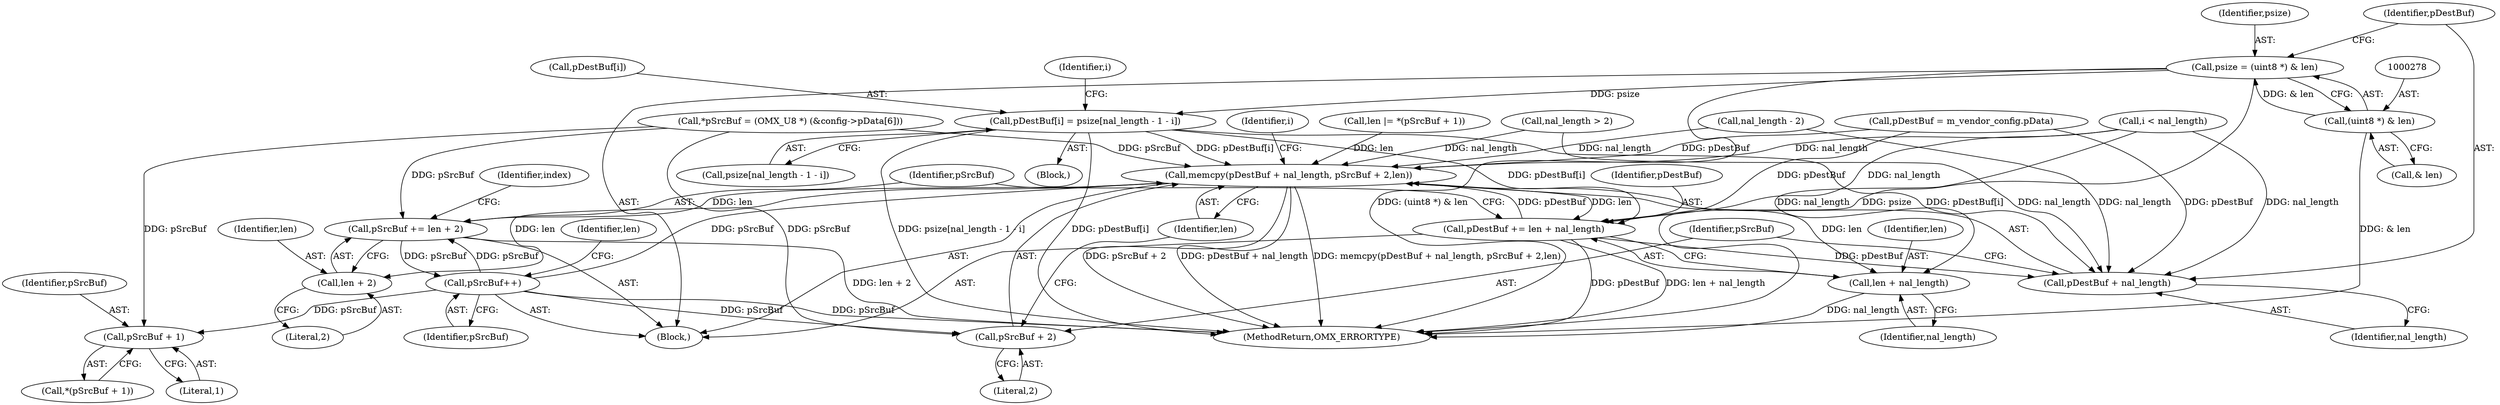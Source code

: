 digraph "0_Android_560ccdb509a7b86186fac0fce1b25bd9a3e6a6e8_1@array" {
"1000300" [label="(Call,pDestBuf[i] = psize[nal_length - 1 - i])"];
"1000275" [label="(Call,psize = (uint8 *) & len)"];
"1000277" [label="(Call,(uint8 *) & len)"];
"1000281" [label="(Call,memcpy(pDestBuf + nal_length, pSrcBuf + 2,len))"];
"1000311" [label="(Call,pDestBuf += len + nal_length)"];
"1000282" [label="(Call,pDestBuf + nal_length)"];
"1000313" [label="(Call,len + nal_length)"];
"1000316" [label="(Call,pSrcBuf += len + 2)"];
"1000323" [label="(Call,pSrcBuf++)"];
"1000272" [label="(Call,pSrcBuf + 1)"];
"1000285" [label="(Call,pSrcBuf + 2)"];
"1000318" [label="(Call,len + 2)"];
"1000285" [label="(Call,pSrcBuf + 2)"];
"1000292" [label="(Identifier,i)"];
"1000279" [label="(Call,& len)"];
"1000188" [label="(Call,*pSrcBuf = (OMX_U8 *) (&config->pData[6]))"];
"1000326" [label="(Identifier,len)"];
"1000287" [label="(Literal,2)"];
"1000316" [label="(Call,pSrcBuf += len + 2)"];
"1000315" [label="(Identifier,nal_length)"];
"1000319" [label="(Identifier,len)"];
"1000258" [label="(Block,)"];
"1000311" [label="(Call,pDestBuf += len + nal_length)"];
"1000281" [label="(Call,memcpy(pDestBuf + nal_length, pSrcBuf + 2,len))"];
"1000314" [label="(Identifier,len)"];
"1000273" [label="(Identifier,pSrcBuf)"];
"1000294" [label="(Call,i < nal_length)"];
"1000301" [label="(Call,pDestBuf[i])"];
"1000284" [label="(Identifier,nal_length)"];
"1000277" [label="(Call,(uint8 *) & len)"];
"1000323" [label="(Call,pSrcBuf++)"];
"1000286" [label="(Identifier,pSrcBuf)"];
"1000271" [label="(Call,*(pSrcBuf + 1))"];
"1000298" [label="(Identifier,i)"];
"1000312" [label="(Identifier,pDestBuf)"];
"1000299" [label="(Block,)"];
"1000320" [label="(Literal,2)"];
"1000183" [label="(Call,nal_length - 2)"];
"1000300" [label="(Call,pDestBuf[i] = psize[nal_length - 1 - i])"];
"1000304" [label="(Call,psize[nal_length - 1 - i])"];
"1000322" [label="(Identifier,index)"];
"1000282" [label="(Call,pDestBuf + nal_length)"];
"1000275" [label="(Call,psize = (uint8 *) & len)"];
"1001056" [label="(MethodReturn,OMX_ERRORTYPE)"];
"1000269" [label="(Call,len |= *(pSrcBuf + 1))"];
"1000272" [label="(Call,pSrcBuf + 1)"];
"1000283" [label="(Identifier,pDestBuf)"];
"1000176" [label="(Call,nal_length > 2)"];
"1000288" [label="(Identifier,len)"];
"1000274" [label="(Literal,1)"];
"1000313" [label="(Call,len + nal_length)"];
"1000276" [label="(Identifier,psize)"];
"1000234" [label="(Call,pDestBuf = m_vendor_config.pData)"];
"1000317" [label="(Identifier,pSrcBuf)"];
"1000324" [label="(Identifier,pSrcBuf)"];
"1000318" [label="(Call,len + 2)"];
"1000300" -> "1000299"  [label="AST: "];
"1000300" -> "1000304"  [label="CFG: "];
"1000301" -> "1000300"  [label="AST: "];
"1000304" -> "1000300"  [label="AST: "];
"1000298" -> "1000300"  [label="CFG: "];
"1000300" -> "1001056"  [label="DDG: psize[nal_length - 1 - i]"];
"1000300" -> "1001056"  [label="DDG: pDestBuf[i]"];
"1000300" -> "1000281"  [label="DDG: pDestBuf[i]"];
"1000300" -> "1000282"  [label="DDG: pDestBuf[i]"];
"1000275" -> "1000300"  [label="DDG: psize"];
"1000300" -> "1000311"  [label="DDG: pDestBuf[i]"];
"1000275" -> "1000258"  [label="AST: "];
"1000275" -> "1000277"  [label="CFG: "];
"1000276" -> "1000275"  [label="AST: "];
"1000277" -> "1000275"  [label="AST: "];
"1000283" -> "1000275"  [label="CFG: "];
"1000275" -> "1001056"  [label="DDG: psize"];
"1000275" -> "1001056"  [label="DDG: (uint8 *) & len"];
"1000277" -> "1000275"  [label="DDG: & len"];
"1000277" -> "1000279"  [label="CFG: "];
"1000278" -> "1000277"  [label="AST: "];
"1000279" -> "1000277"  [label="AST: "];
"1000277" -> "1001056"  [label="DDG: & len"];
"1000281" -> "1000258"  [label="AST: "];
"1000281" -> "1000288"  [label="CFG: "];
"1000282" -> "1000281"  [label="AST: "];
"1000285" -> "1000281"  [label="AST: "];
"1000288" -> "1000281"  [label="AST: "];
"1000292" -> "1000281"  [label="CFG: "];
"1000281" -> "1001056"  [label="DDG: pSrcBuf + 2"];
"1000281" -> "1001056"  [label="DDG: pDestBuf + nal_length"];
"1000281" -> "1001056"  [label="DDG: memcpy(pDestBuf + nal_length, pSrcBuf + 2,len)"];
"1000311" -> "1000281"  [label="DDG: pDestBuf"];
"1000234" -> "1000281"  [label="DDG: pDestBuf"];
"1000183" -> "1000281"  [label="DDG: nal_length"];
"1000176" -> "1000281"  [label="DDG: nal_length"];
"1000294" -> "1000281"  [label="DDG: nal_length"];
"1000188" -> "1000281"  [label="DDG: pSrcBuf"];
"1000323" -> "1000281"  [label="DDG: pSrcBuf"];
"1000269" -> "1000281"  [label="DDG: len"];
"1000281" -> "1000311"  [label="DDG: len"];
"1000281" -> "1000313"  [label="DDG: len"];
"1000281" -> "1000316"  [label="DDG: len"];
"1000281" -> "1000318"  [label="DDG: len"];
"1000311" -> "1000258"  [label="AST: "];
"1000311" -> "1000313"  [label="CFG: "];
"1000312" -> "1000311"  [label="AST: "];
"1000313" -> "1000311"  [label="AST: "];
"1000317" -> "1000311"  [label="CFG: "];
"1000311" -> "1001056"  [label="DDG: pDestBuf"];
"1000311" -> "1001056"  [label="DDG: len + nal_length"];
"1000311" -> "1000282"  [label="DDG: pDestBuf"];
"1000294" -> "1000311"  [label="DDG: nal_length"];
"1000234" -> "1000311"  [label="DDG: pDestBuf"];
"1000282" -> "1000284"  [label="CFG: "];
"1000283" -> "1000282"  [label="AST: "];
"1000284" -> "1000282"  [label="AST: "];
"1000286" -> "1000282"  [label="CFG: "];
"1000234" -> "1000282"  [label="DDG: pDestBuf"];
"1000183" -> "1000282"  [label="DDG: nal_length"];
"1000176" -> "1000282"  [label="DDG: nal_length"];
"1000294" -> "1000282"  [label="DDG: nal_length"];
"1000313" -> "1000315"  [label="CFG: "];
"1000314" -> "1000313"  [label="AST: "];
"1000315" -> "1000313"  [label="AST: "];
"1000313" -> "1001056"  [label="DDG: nal_length"];
"1000294" -> "1000313"  [label="DDG: nal_length"];
"1000316" -> "1000258"  [label="AST: "];
"1000316" -> "1000318"  [label="CFG: "];
"1000317" -> "1000316"  [label="AST: "];
"1000318" -> "1000316"  [label="AST: "];
"1000322" -> "1000316"  [label="CFG: "];
"1000316" -> "1001056"  [label="DDG: len + 2"];
"1000188" -> "1000316"  [label="DDG: pSrcBuf"];
"1000323" -> "1000316"  [label="DDG: pSrcBuf"];
"1000316" -> "1000323"  [label="DDG: pSrcBuf"];
"1000323" -> "1000258"  [label="AST: "];
"1000323" -> "1000324"  [label="CFG: "];
"1000324" -> "1000323"  [label="AST: "];
"1000326" -> "1000323"  [label="CFG: "];
"1000323" -> "1001056"  [label="DDG: pSrcBuf"];
"1000323" -> "1000272"  [label="DDG: pSrcBuf"];
"1000323" -> "1000285"  [label="DDG: pSrcBuf"];
"1000272" -> "1000271"  [label="AST: "];
"1000272" -> "1000274"  [label="CFG: "];
"1000273" -> "1000272"  [label="AST: "];
"1000274" -> "1000272"  [label="AST: "];
"1000271" -> "1000272"  [label="CFG: "];
"1000188" -> "1000272"  [label="DDG: pSrcBuf"];
"1000285" -> "1000287"  [label="CFG: "];
"1000286" -> "1000285"  [label="AST: "];
"1000287" -> "1000285"  [label="AST: "];
"1000288" -> "1000285"  [label="CFG: "];
"1000188" -> "1000285"  [label="DDG: pSrcBuf"];
"1000318" -> "1000320"  [label="CFG: "];
"1000319" -> "1000318"  [label="AST: "];
"1000320" -> "1000318"  [label="AST: "];
}
